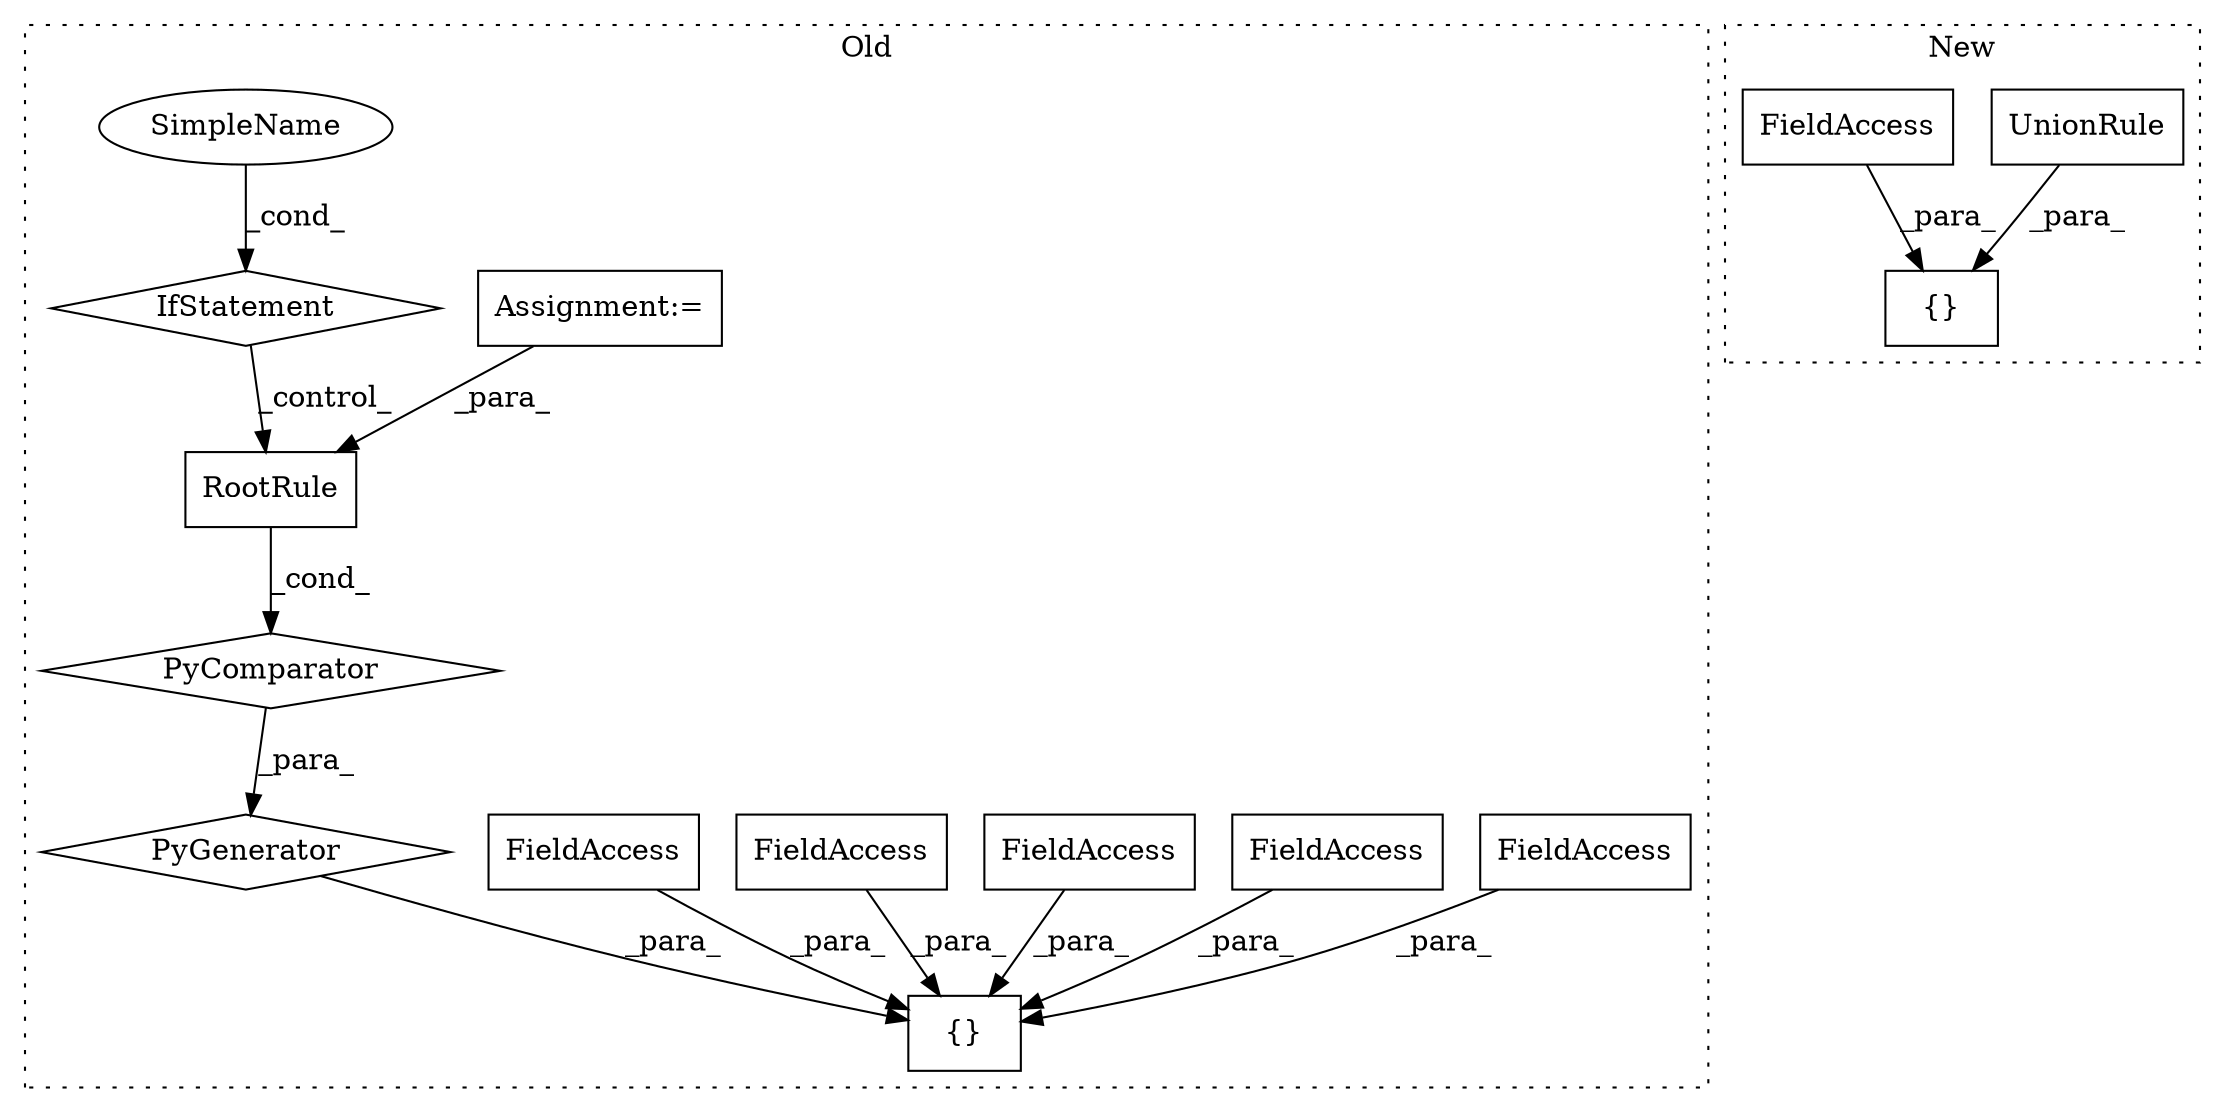digraph G {
subgraph cluster0 {
1 [label="{}" a="4" s="2724,3106" l="1,-3" shape="box"];
4 [label="FieldAccess" a="22" s="2725" l="20" shape="box"];
5 [label="PyGenerator" a="107" s="2826" l="130" shape="diamond"];
6 [label="PyComparator" a="113" s="2905" l="45" shape="diamond"];
7 [label="FieldAccess" a="22" s="2746" l="14" shape="box"];
9 [label="FieldAccess" a="22" s="2788" l="13" shape="box"];
10 [label="FieldAccess" a="22" s="2802" l="14" shape="box"];
11 [label="FieldAccess" a="22" s="2773" l="14" shape="box"];
12 [label="RootRule" a="32" s="2826,2846" l="9,1" shape="box"];
13 [label="IfStatement" a="25" s="2905" l="45" shape="diamond"];
14 [label="Assignment:=" a="7" s="2905" l="45" shape="box"];
15 [label="SimpleName" a="42" s="2945" l="5" shape="ellipse"];
label = "Old";
style="dotted";
}
subgraph cluster1 {
2 [label="UnionRule" a="32" s="2111,2156" l="10,1" shape="box"];
3 [label="{}" a="4" s="2089,2157" l="1,1" shape="box"];
8 [label="FieldAccess" a="22" s="2090" l="20" shape="box"];
label = "New";
style="dotted";
}
2 -> 3 [label="_para_"];
4 -> 1 [label="_para_"];
5 -> 1 [label="_para_"];
6 -> 5 [label="_para_"];
7 -> 1 [label="_para_"];
8 -> 3 [label="_para_"];
9 -> 1 [label="_para_"];
10 -> 1 [label="_para_"];
11 -> 1 [label="_para_"];
12 -> 6 [label="_cond_"];
13 -> 12 [label="_control_"];
14 -> 12 [label="_para_"];
15 -> 13 [label="_cond_"];
}